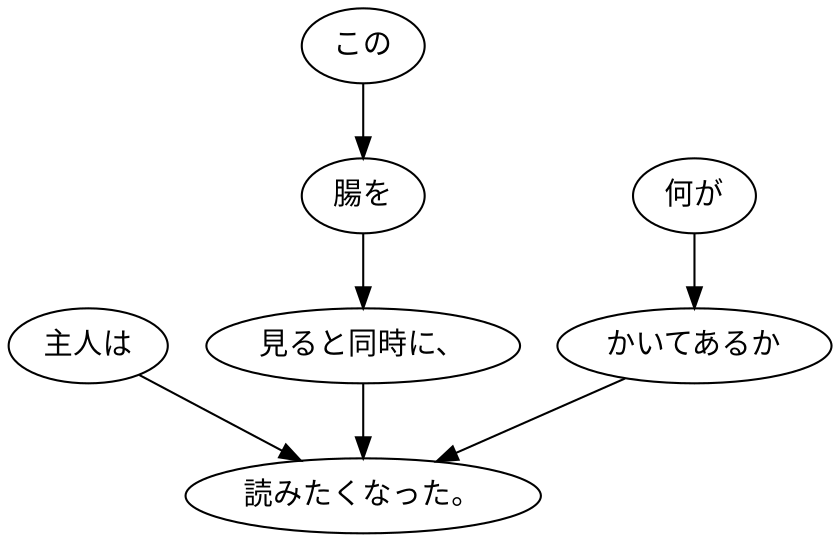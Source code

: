 digraph graph6543 {
	node0 [label="主人は"];
	node1 [label="この"];
	node2 [label="腸を"];
	node3 [label="見ると同時に、"];
	node4 [label="何が"];
	node5 [label="かいてあるか"];
	node6 [label="読みたくなった。"];
	node0 -> node6;
	node1 -> node2;
	node2 -> node3;
	node3 -> node6;
	node4 -> node5;
	node5 -> node6;
}
